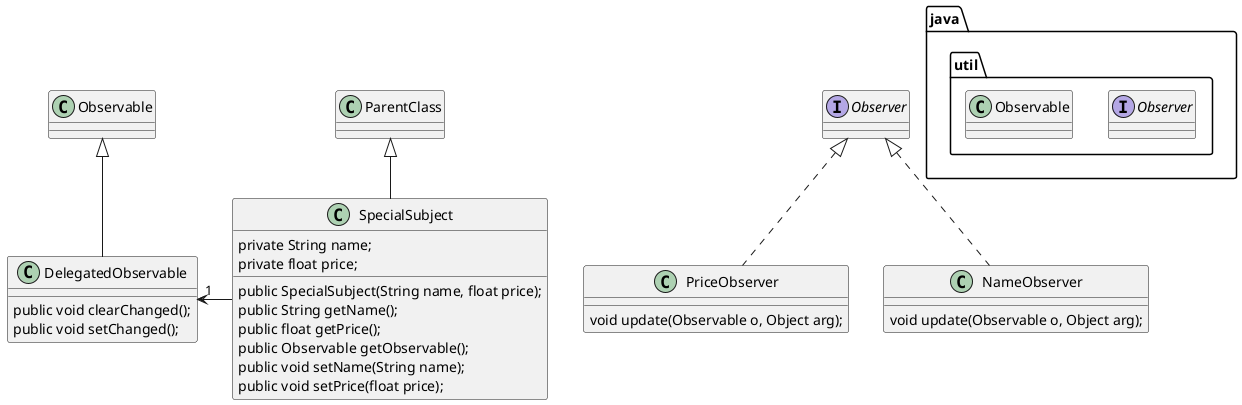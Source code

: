 @startuml

package java.util {
interface Observer
class Observable
}
class ParentClass
class SpecialSubject extends ParentClass {
  private String name;
  private float price;

  public SpecialSubject(String name, float price);
  public String getName();
  public float getPrice();
  public Observable getObservable();
  public void setName(String name);
  public void setPrice(float price);
 }

class DelegatedObservable extends Observable {
  public void clearChanged();
  public void setChanged();
}

DelegatedObservable "1" <- SpecialSubject

class PriceObserver  implements Observer
class NameObserver  implements Observer
PriceObserver : void update(Observable o, Object arg);
NameObserver : void update(Observable o, Object arg);

@enduml
